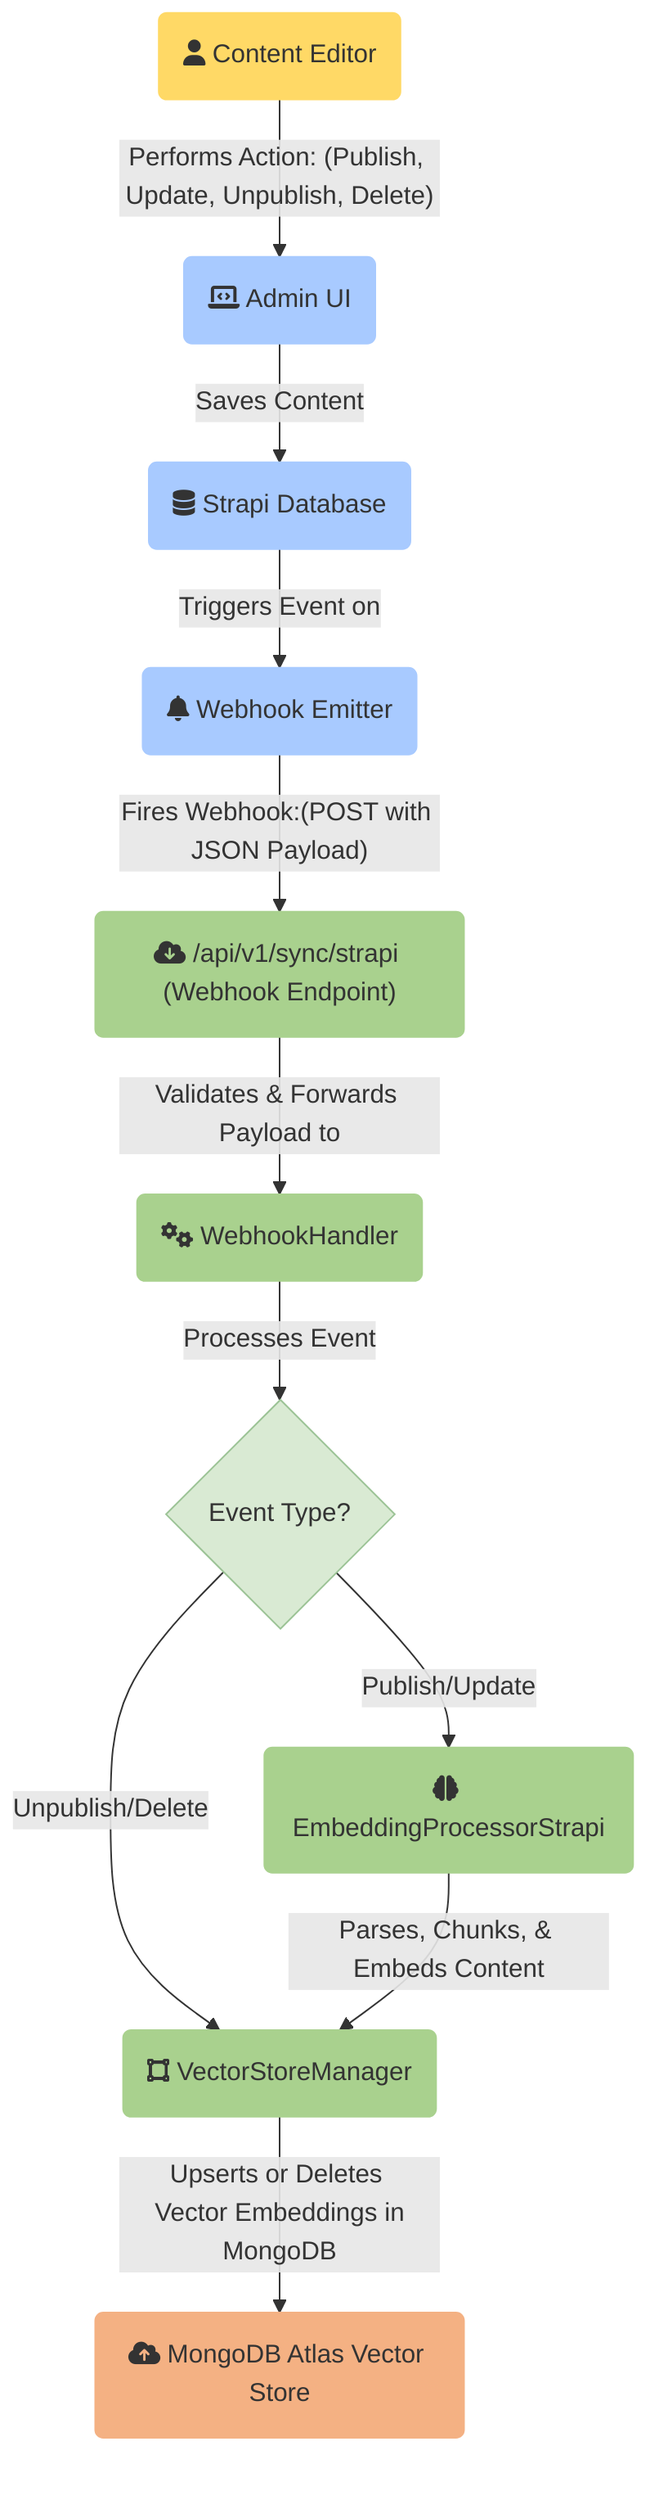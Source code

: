 flowchart TD
    %% Nodes - User / Content Team
    A("fa:fa-user Content Editor")

    %% Nodes - Strapi CMS (Headless)
    B("fa:fa-laptop-code Admin UI")
    C("fa:fa-database Strapi Database")
    D("fa:fa-bell Webhook Emitter")

    %% Nodes - RAG Backend (FastAPI Application)
    E("fa:fa-cloud-download-alt /api/v1/sync/strapi (Webhook Endpoint)")
    F("fa:fa-cogs WebhookHandler")
    G("fa:fa-brain EmbeddingProcessorStrapi")
    H("fa:fa-vector-square VectorStoreManager")

    %% Nodes - Data Storage
    I("fa:fa-cloud-upload-alt MongoDB Atlas Vector Store")

    %% Define connections and data flows

    %% Flow: Real-Time CRUD Synchronization (Event-Driven)
    A -- "Performs Action: (Publish, Update, Unpublish, Delete)" --> B
    B -- "Saves Content" --> C
    C -- "Triggers Event on" --> D
    D -- "Fires Webhook:(POST with JSON Payload)" --> E
    E -- "Validates & Forwards Payload to" --> F
    F -- "Processes Event" --> J{Event Type?}
    J -- "Publish/Update" --> G
    J -- "Unpublish/Delete" --> H
    G -- "Parses, Chunks, & Embeds Content" --> H
    H -- "Upserts or Deletes <br> Vector Embeddings in MongoDB" --> I

    %% Styling
    style A fill:#FFD966,stroke:#FFD966,color:#333;
    style B fill:#A8CAFF,stroke:#A8CAFF,color:#333;
    style C fill:#A8CAFF,stroke:#A8CAFF,color:#333;
    style D fill:#A8CAFF,stroke:#A8CAFF,color:#333;
    style E fill:#A9D18E,stroke:#A9D18E,color:#333;
    style F fill:#A9D18E,stroke:#A9D18E,color:#333;
    style G fill:#A9D18E,stroke:#A9D18E,color:#333;
    style H fill:#A9D18E,stroke:#A9D18E,color:#333;
    style I fill:#F4B183,stroke:#F4B183,color:#333;
    style J fill:#D9EAD3,stroke:#9CC396,color:#333;